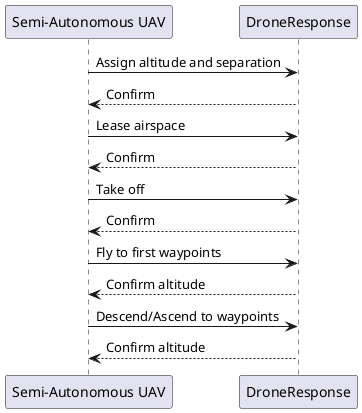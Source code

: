 @startuml Synchronized_Takeoff

"Semi-Autonomous UAV" -> "DroneResponse": Assign altitude and separation
"DroneResponse" --> "Semi-Autonomous UAV": Confirm
"Semi-Autonomous UAV" -> "DroneResponse": Lease airspace
"DroneResponse" --> "Semi-Autonomous UAV": Confirm
"Semi-Autonomous UAV" -> "DroneResponse": Take off
"DroneResponse" --> "Semi-Autonomous UAV": Confirm
"Semi-Autonomous UAV" -> "DroneResponse": Fly to first waypoints
"DroneResponse" --> "Semi-Autonomous UAV": Confirm altitude
"Semi-Autonomous UAV" -> "DroneResponse": Descend/Ascend to waypoints
"DroneResponse" --> "Semi-Autonomous UAV": Confirm altitude

@enduml
